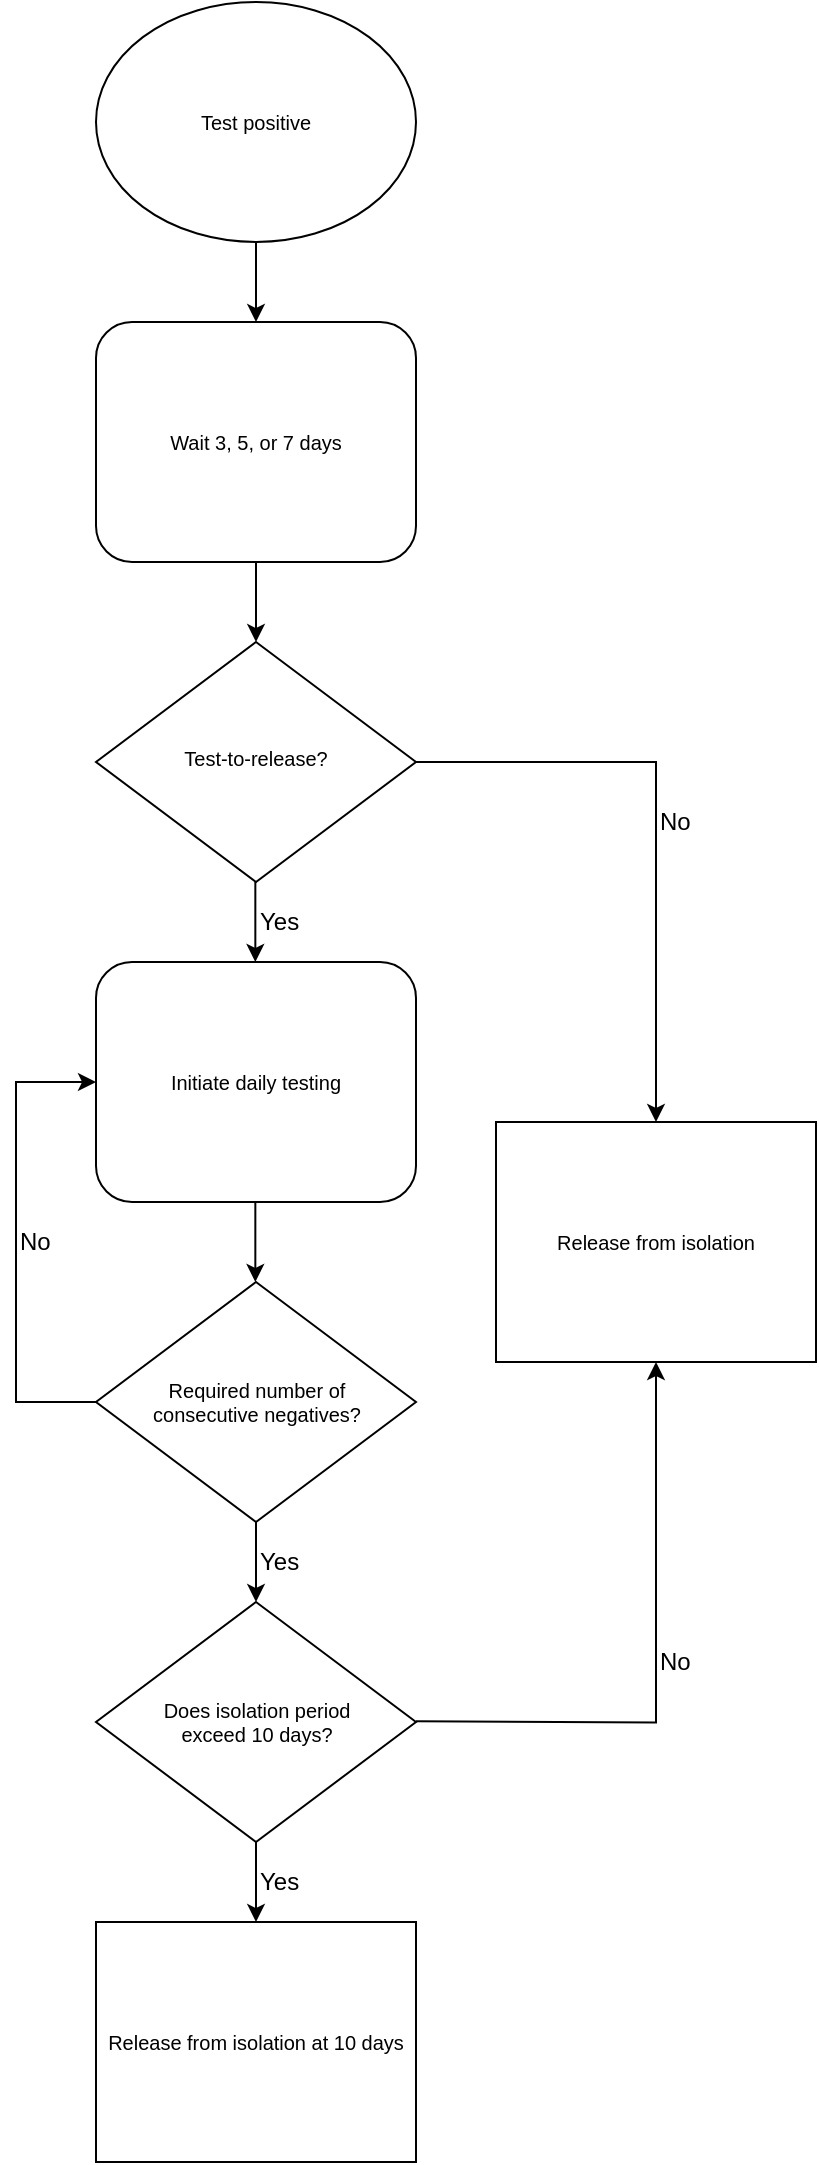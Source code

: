 <mxfile version="16.0.3" type="device"><diagram id="C5RBs43oDa-KdzZeNtuy" name="Page-1"><mxGraphModel dx="1038" dy="521" grid="1" gridSize="10" guides="1" tooltips="1" connect="1" arrows="1" fold="1" page="1" pageScale="1" pageWidth="827" pageHeight="1169" math="0" shadow="0"><root><mxCell id="WIyWlLk6GJQsqaUBKTNV-0"/><mxCell id="WIyWlLk6GJQsqaUBKTNV-1" parent="WIyWlLk6GJQsqaUBKTNV-0"/><mxCell id="WIyWlLk6GJQsqaUBKTNV-10" value="&lt;font style=&quot;font-size: 10px;&quot;&gt;Test-to-release?&lt;/font&gt;" style="rhombus;whiteSpace=wrap;html=1;shadow=0;fontFamily=Helvetica;fontSize=10;align=center;strokeWidth=1;spacing=6;spacingTop=-4;" parent="WIyWlLk6GJQsqaUBKTNV-1" vertex="1"><mxGeometry x="760" y="400" width="160" height="120" as="geometry"/></mxCell><mxCell id="2EbNEjvVwsN5y7g6fYCU-1" value="&lt;font style=&quot;font-size: 10px;&quot;&gt;Wait 3, 5, or 7 days&lt;/font&gt;" style="rounded=1;whiteSpace=wrap;html=1;fontSize=10;" parent="WIyWlLk6GJQsqaUBKTNV-1" vertex="1"><mxGeometry x="760" y="240" width="160" height="120" as="geometry"/></mxCell><mxCell id="2EbNEjvVwsN5y7g6fYCU-8" value="Test positive" style="ellipse;whiteSpace=wrap;html=1;fontSize=10;" parent="WIyWlLk6GJQsqaUBKTNV-1" vertex="1"><mxGeometry x="760" y="80" width="160" height="120" as="geometry"/></mxCell><mxCell id="2EbNEjvVwsN5y7g6fYCU-9" value="&lt;font style=&quot;font-size: 10px&quot;&gt;Initiate daily testing&lt;/font&gt;" style="rounded=1;whiteSpace=wrap;html=1;fontSize=10;" parent="WIyWlLk6GJQsqaUBKTNV-1" vertex="1"><mxGeometry x="760" y="560" width="160" height="120" as="geometry"/></mxCell><mxCell id="2EbNEjvVwsN5y7g6fYCU-14" value="Release from isolation" style="rounded=0;whiteSpace=wrap;html=1;fontSize=10;" parent="WIyWlLk6GJQsqaUBKTNV-1" vertex="1"><mxGeometry x="960" y="640" width="160" height="120" as="geometry"/></mxCell><mxCell id="2EbNEjvVwsN5y7g6fYCU-49" value="Yes" style="edgeStyle=orthogonalEdgeStyle;rounded=0;orthogonalLoop=1;jettySize=auto;html=1;fontSize=12;labelPosition=right;verticalLabelPosition=middle;align=left;verticalAlign=middle;exitX=0.5;exitY=1;exitDx=0;exitDy=0;entryX=0.5;entryY=0;entryDx=0;entryDy=0;" parent="WIyWlLk6GJQsqaUBKTNV-1" source="2EbNEjvVwsN5y7g6fYCU-24" target="2EbNEjvVwsN5y7g6fYCU-29" edge="1"><mxGeometry relative="1" as="geometry"><Array as="points"><mxPoint x="840" y="1040"/></Array></mxGeometry></mxCell><mxCell id="2EbNEjvVwsN5y7g6fYCU-24" value="Does isolation period &lt;br&gt;exceed 10 days?" style="rhombus;html=1;fontSize=10;" parent="WIyWlLk6GJQsqaUBKTNV-1" vertex="1"><mxGeometry x="760" y="880" width="160" height="120" as="geometry"/></mxCell><mxCell id="2EbNEjvVwsN5y7g6fYCU-29" value="Release from isolation at 10 days" style="rounded=0;whiteSpace=wrap;html=1;fontSize=10;" parent="WIyWlLk6GJQsqaUBKTNV-1" vertex="1"><mxGeometry x="760" y="1040" width="160" height="120" as="geometry"/></mxCell><mxCell id="2EbNEjvVwsN5y7g6fYCU-17" value="&lt;font style=&quot;font-size: 10px&quot;&gt;Required number of &lt;br&gt;consecutive negatives?&lt;/font&gt;" style="rhombus;html=1;fontSize=10;" parent="WIyWlLk6GJQsqaUBKTNV-1" vertex="1"><mxGeometry x="760" y="720" width="160" height="120" as="geometry"/></mxCell><mxCell id="2EbNEjvVwsN5y7g6fYCU-37" value="" style="endArrow=classic;html=1;rounded=0;fontSize=12;exitX=0.5;exitY=1;exitDx=0;exitDy=0;entryX=0.5;entryY=0;entryDx=0;entryDy=0;" parent="WIyWlLk6GJQsqaUBKTNV-1" source="2EbNEjvVwsN5y7g6fYCU-8" target="2EbNEjvVwsN5y7g6fYCU-1" edge="1"><mxGeometry relative="1" as="geometry"><mxPoint x="680" y="800" as="sourcePoint"/><mxPoint x="780" y="800" as="targetPoint"/></mxGeometry></mxCell><mxCell id="2EbNEjvVwsN5y7g6fYCU-39" value="" style="endArrow=classic;html=1;rounded=0;fontSize=12;entryX=0.5;entryY=0;entryDx=0;entryDy=0;exitX=0.5;exitY=1;exitDx=0;exitDy=0;" parent="WIyWlLk6GJQsqaUBKTNV-1" source="2EbNEjvVwsN5y7g6fYCU-1" target="WIyWlLk6GJQsqaUBKTNV-10" edge="1"><mxGeometry relative="1" as="geometry"><mxPoint x="830" y="360" as="sourcePoint"/><mxPoint x="850" y="250" as="targetPoint"/></mxGeometry></mxCell><mxCell id="2EbNEjvVwsN5y7g6fYCU-41" value="Yes" style="endArrow=classic;html=1;rounded=0;fontSize=12;exitX=0.5;exitY=1;exitDx=0;exitDy=0;entryX=0.5;entryY=0;entryDx=0;entryDy=0;labelPosition=right;verticalLabelPosition=middle;align=left;verticalAlign=middle;" parent="WIyWlLk6GJQsqaUBKTNV-1" edge="1"><mxGeometry relative="1" as="geometry"><mxPoint x="839.67" y="520" as="sourcePoint"/><mxPoint x="839.67" y="560" as="targetPoint"/></mxGeometry></mxCell><mxCell id="2EbNEjvVwsN5y7g6fYCU-43" value="No" style="endArrow=classic;html=1;rounded=0;fontSize=12;exitX=1;exitY=0.5;exitDx=0;exitDy=0;entryX=0.5;entryY=0;entryDx=0;entryDy=0;edgeStyle=orthogonalEdgeStyle;labelPosition=right;verticalLabelPosition=middle;align=left;verticalAlign=middle;" parent="WIyWlLk6GJQsqaUBKTNV-1" source="WIyWlLk6GJQsqaUBKTNV-10" target="2EbNEjvVwsN5y7g6fYCU-14" edge="1"><mxGeometry relative="1" as="geometry"><mxPoint x="740" y="620" as="sourcePoint"/><mxPoint x="840" y="620" as="targetPoint"/></mxGeometry></mxCell><mxCell id="2EbNEjvVwsN5y7g6fYCU-45" value="" style="endArrow=classic;html=1;rounded=0;fontSize=12;exitX=0.5;exitY=1;exitDx=0;exitDy=0;entryX=0.5;entryY=0;entryDx=0;entryDy=0;labelPosition=right;verticalLabelPosition=middle;align=left;verticalAlign=middle;" parent="WIyWlLk6GJQsqaUBKTNV-1" edge="1"><mxGeometry relative="1" as="geometry"><mxPoint x="839.67" y="680" as="sourcePoint"/><mxPoint x="839.67" y="720" as="targetPoint"/></mxGeometry></mxCell><mxCell id="2EbNEjvVwsN5y7g6fYCU-46" value="Yes" style="endArrow=classic;html=1;rounded=0;fontSize=12;entryX=0.5;entryY=0;entryDx=0;entryDy=0;labelPosition=right;verticalLabelPosition=middle;align=left;verticalAlign=middle;exitX=0.5;exitY=1;exitDx=0;exitDy=0;" parent="WIyWlLk6GJQsqaUBKTNV-1" source="2EbNEjvVwsN5y7g6fYCU-17" target="2EbNEjvVwsN5y7g6fYCU-24" edge="1"><mxGeometry relative="1" as="geometry"><mxPoint x="859.67" y="540" as="sourcePoint"/><mxPoint x="859.67" y="580" as="targetPoint"/></mxGeometry></mxCell><mxCell id="2EbNEjvVwsN5y7g6fYCU-48" value="No" style="endArrow=classic;html=1;rounded=0;fontSize=12;entryX=0;entryY=0.5;entryDx=0;entryDy=0;labelPosition=right;verticalLabelPosition=middle;align=left;verticalAlign=middle;exitX=0;exitY=0.5;exitDx=0;exitDy=0;edgeStyle=orthogonalEdgeStyle;" parent="WIyWlLk6GJQsqaUBKTNV-1" source="2EbNEjvVwsN5y7g6fYCU-17" target="2EbNEjvVwsN5y7g6fYCU-9" edge="1"><mxGeometry relative="1" as="geometry"><mxPoint x="930" y="790" as="sourcePoint"/><mxPoint x="970" y="790" as="targetPoint"/><Array as="points"><mxPoint x="720" y="780"/><mxPoint x="720" y="620"/></Array></mxGeometry></mxCell><mxCell id="2EbNEjvVwsN5y7g6fYCU-50" value="No" style="endArrow=classic;html=1;rounded=0;fontSize=12;entryX=0.5;entryY=1;entryDx=0;entryDy=0;labelPosition=right;verticalLabelPosition=middle;align=left;verticalAlign=middle;edgeStyle=orthogonalEdgeStyle;" parent="WIyWlLk6GJQsqaUBKTNV-1" target="2EbNEjvVwsN5y7g6fYCU-14" edge="1"><mxGeometry relative="1" as="geometry"><mxPoint x="920" y="939.67" as="sourcePoint"/><mxPoint x="960" y="939.67" as="targetPoint"/></mxGeometry></mxCell></root></mxGraphModel></diagram></mxfile>